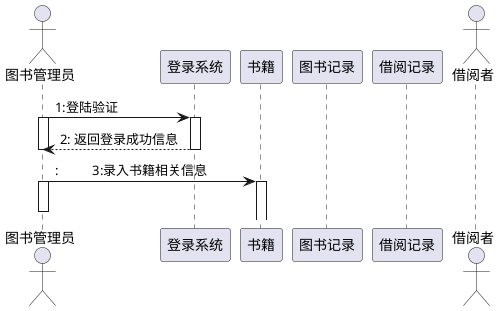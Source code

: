 @startuml

    actor 图书管理员
    participant "登录系统"
    participant "书籍"
    participant "图书记录"
    participant "借阅记录"
    actor "借阅者"

    图书管理员 -> 登录系统: 1:登陆验证
    activate 图书管理员
    activate 登录系统
    登录系统-->图书管理员: 2: 返回登录成功信息
    deactivate 登录系统
    deactivate 图书管理员

    图书管理员-> 书籍::          3:录入书籍相关信息
    activate 图书管理员
    activate 书籍
    deactivate 图书管理员

@enduml